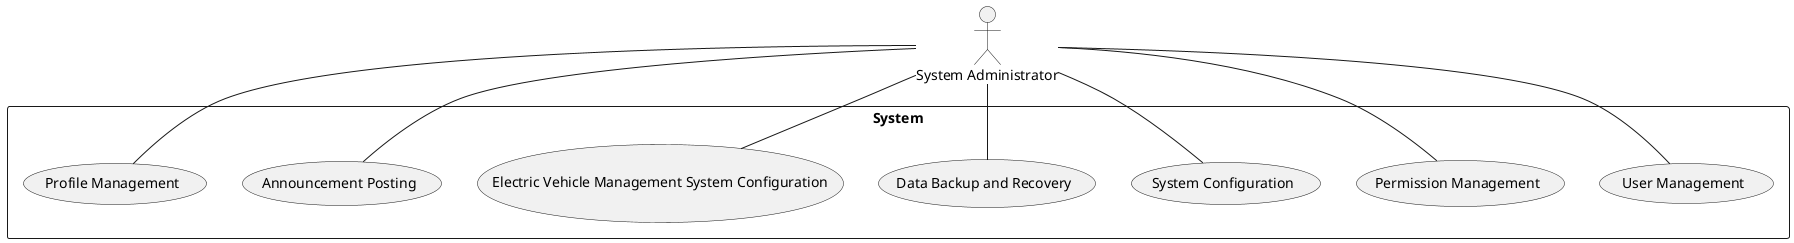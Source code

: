 @startuml
actor "System Administrator" as Admin

rectangle "System" {
    Admin -- (User Management)
    Admin -- (Permission Management)
    Admin -- (System Configuration)
    Admin -- (Data Backup and Recovery)
    Admin -- (Electric Vehicle Management System Configuration)
    Admin -- (Announcement Posting)
    Admin -- (Profile Management)
}
@enduml
